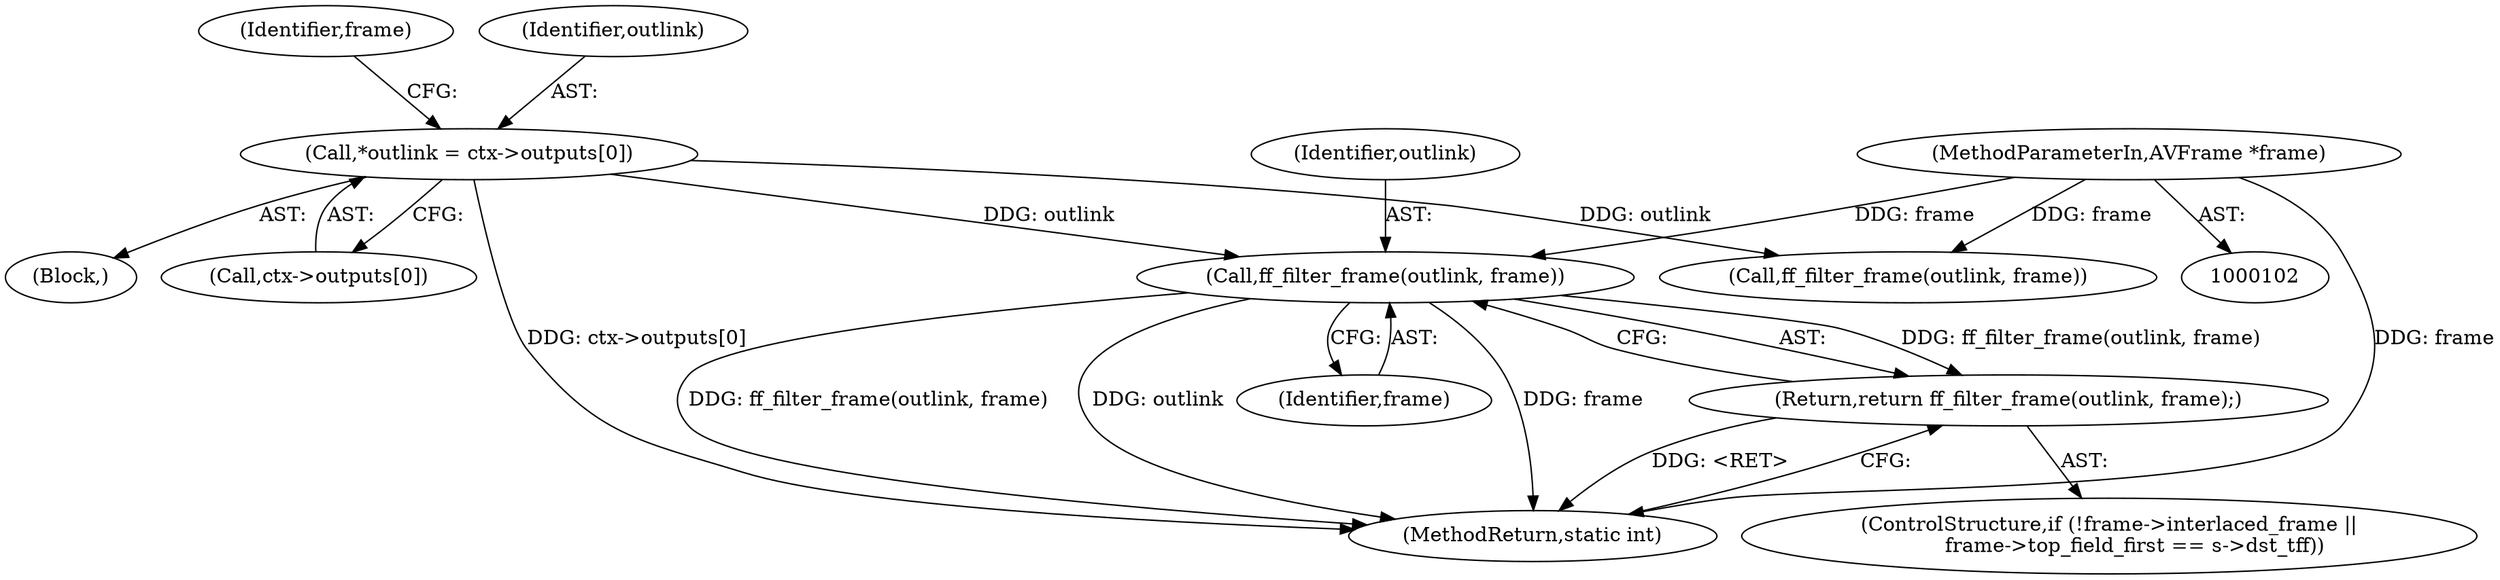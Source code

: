 digraph "0_FFmpeg_e43a0a232dbf6d3c161823c2e07c52e76227a1bc_2@pointer" {
"1000146" [label="(Call,ff_filter_frame(outlink, frame))"];
"1000119" [label="(Call,*outlink = ctx->outputs[0])"];
"1000104" [label="(MethodParameterIn,AVFrame *frame)"];
"1000145" [label="(Return,return ff_filter_frame(outlink, frame);)"];
"1000121" [label="(Call,ctx->outputs[0])"];
"1000105" [label="(Block,)"];
"1000148" [label="(Identifier,frame)"];
"1000146" [label="(Call,ff_filter_frame(outlink, frame))"];
"1000119" [label="(Call,*outlink = ctx->outputs[0])"];
"1000136" [label="(Identifier,frame)"];
"1000104" [label="(MethodParameterIn,AVFrame *frame)"];
"1000120" [label="(Identifier,outlink)"];
"1000147" [label="(Identifier,outlink)"];
"1000299" [label="(MethodReturn,static int)"];
"1000296" [label="(Call,ff_filter_frame(outlink, frame))"];
"1000132" [label="(ControlStructure,if (!frame->interlaced_frame ||\n        frame->top_field_first == s->dst_tff))"];
"1000145" [label="(Return,return ff_filter_frame(outlink, frame);)"];
"1000146" -> "1000145"  [label="AST: "];
"1000146" -> "1000148"  [label="CFG: "];
"1000147" -> "1000146"  [label="AST: "];
"1000148" -> "1000146"  [label="AST: "];
"1000145" -> "1000146"  [label="CFG: "];
"1000146" -> "1000299"  [label="DDG: frame"];
"1000146" -> "1000299"  [label="DDG: ff_filter_frame(outlink, frame)"];
"1000146" -> "1000299"  [label="DDG: outlink"];
"1000146" -> "1000145"  [label="DDG: ff_filter_frame(outlink, frame)"];
"1000119" -> "1000146"  [label="DDG: outlink"];
"1000104" -> "1000146"  [label="DDG: frame"];
"1000119" -> "1000105"  [label="AST: "];
"1000119" -> "1000121"  [label="CFG: "];
"1000120" -> "1000119"  [label="AST: "];
"1000121" -> "1000119"  [label="AST: "];
"1000136" -> "1000119"  [label="CFG: "];
"1000119" -> "1000299"  [label="DDG: ctx->outputs[0]"];
"1000119" -> "1000296"  [label="DDG: outlink"];
"1000104" -> "1000102"  [label="AST: "];
"1000104" -> "1000299"  [label="DDG: frame"];
"1000104" -> "1000296"  [label="DDG: frame"];
"1000145" -> "1000132"  [label="AST: "];
"1000299" -> "1000145"  [label="CFG: "];
"1000145" -> "1000299"  [label="DDG: <RET>"];
}
